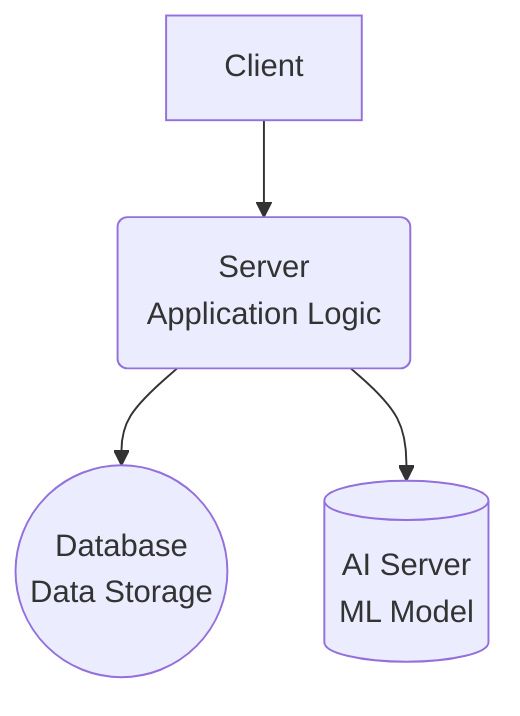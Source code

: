 flowchart TD
    A[Client] --> B(Server <br> Application Logic);
    B --> C((Database <br> Data Storage));
    B --> D[(AI Server <br> ML Model)];
